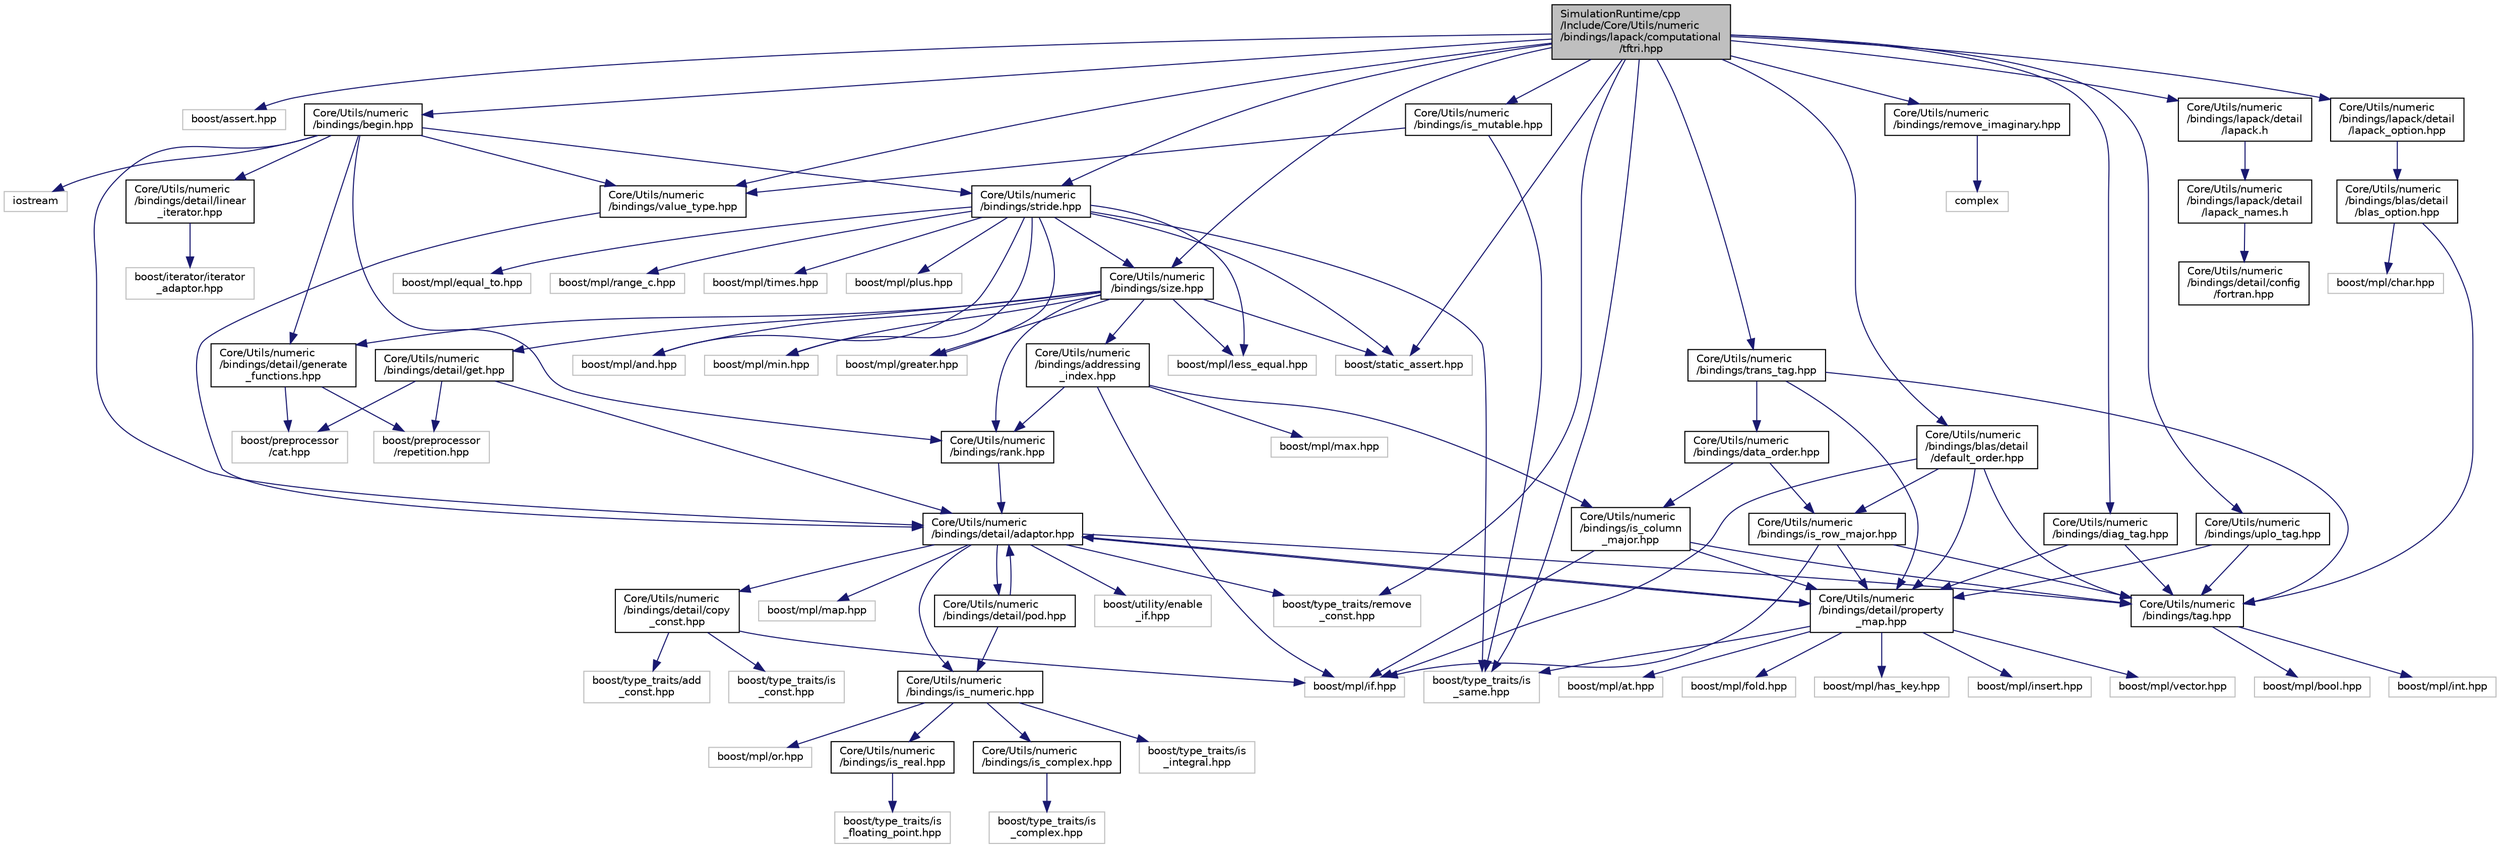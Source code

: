 digraph "SimulationRuntime/cpp/Include/Core/Utils/numeric/bindings/lapack/computational/tftri.hpp"
{
  edge [fontname="Helvetica",fontsize="10",labelfontname="Helvetica",labelfontsize="10"];
  node [fontname="Helvetica",fontsize="10",shape=record];
  Node0 [label="SimulationRuntime/cpp\l/Include/Core/Utils/numeric\l/bindings/lapack/computational\l/tftri.hpp",height=0.2,width=0.4,color="black", fillcolor="grey75", style="filled", fontcolor="black"];
  Node0 -> Node1 [color="midnightblue",fontsize="10",style="solid",fontname="Helvetica"];
  Node1 [label="boost/assert.hpp",height=0.2,width=0.4,color="grey75", fillcolor="white", style="filled"];
  Node0 -> Node2 [color="midnightblue",fontsize="10",style="solid",fontname="Helvetica"];
  Node2 [label="Core/Utils/numeric\l/bindings/begin.hpp",height=0.2,width=0.4,color="black", fillcolor="white", style="filled",URL="$d2/da9/begin_8hpp.html"];
  Node2 -> Node3 [color="midnightblue",fontsize="10",style="solid",fontname="Helvetica"];
  Node3 [label="Core/Utils/numeric\l/bindings/detail/adaptor.hpp",height=0.2,width=0.4,color="black", fillcolor="white", style="filled",URL="$da/d42/adaptor_8hpp.html"];
  Node3 -> Node4 [color="midnightblue",fontsize="10",style="solid",fontname="Helvetica"];
  Node4 [label="boost/mpl/map.hpp",height=0.2,width=0.4,color="grey75", fillcolor="white", style="filled"];
  Node3 -> Node5 [color="midnightblue",fontsize="10",style="solid",fontname="Helvetica"];
  Node5 [label="Core/Utils/numeric\l/bindings/detail/copy\l_const.hpp",height=0.2,width=0.4,color="black", fillcolor="white", style="filled",URL="$dd/d74/copy__const_8hpp.html"];
  Node5 -> Node6 [color="midnightblue",fontsize="10",style="solid",fontname="Helvetica"];
  Node6 [label="boost/mpl/if.hpp",height=0.2,width=0.4,color="grey75", fillcolor="white", style="filled"];
  Node5 -> Node7 [color="midnightblue",fontsize="10",style="solid",fontname="Helvetica"];
  Node7 [label="boost/type_traits/add\l_const.hpp",height=0.2,width=0.4,color="grey75", fillcolor="white", style="filled"];
  Node5 -> Node8 [color="midnightblue",fontsize="10",style="solid",fontname="Helvetica"];
  Node8 [label="boost/type_traits/is\l_const.hpp",height=0.2,width=0.4,color="grey75", fillcolor="white", style="filled"];
  Node3 -> Node9 [color="midnightblue",fontsize="10",style="solid",fontname="Helvetica"];
  Node9 [label="Core/Utils/numeric\l/bindings/is_numeric.hpp",height=0.2,width=0.4,color="black", fillcolor="white", style="filled",URL="$dd/d6d/is__numeric_8hpp.html"];
  Node9 -> Node10 [color="midnightblue",fontsize="10",style="solid",fontname="Helvetica"];
  Node10 [label="boost/mpl/or.hpp",height=0.2,width=0.4,color="grey75", fillcolor="white", style="filled"];
  Node9 -> Node11 [color="midnightblue",fontsize="10",style="solid",fontname="Helvetica"];
  Node11 [label="Core/Utils/numeric\l/bindings/is_real.hpp",height=0.2,width=0.4,color="black", fillcolor="white", style="filled",URL="$dc/d10/is__real_8hpp.html"];
  Node11 -> Node12 [color="midnightblue",fontsize="10",style="solid",fontname="Helvetica"];
  Node12 [label="boost/type_traits/is\l_floating_point.hpp",height=0.2,width=0.4,color="grey75", fillcolor="white", style="filled"];
  Node9 -> Node13 [color="midnightblue",fontsize="10",style="solid",fontname="Helvetica"];
  Node13 [label="Core/Utils/numeric\l/bindings/is_complex.hpp",height=0.2,width=0.4,color="black", fillcolor="white", style="filled",URL="$d6/d3e/is__complex_8hpp.html"];
  Node13 -> Node14 [color="midnightblue",fontsize="10",style="solid",fontname="Helvetica"];
  Node14 [label="boost/type_traits/is\l_complex.hpp",height=0.2,width=0.4,color="grey75", fillcolor="white", style="filled"];
  Node9 -> Node15 [color="midnightblue",fontsize="10",style="solid",fontname="Helvetica"];
  Node15 [label="boost/type_traits/is\l_integral.hpp",height=0.2,width=0.4,color="grey75", fillcolor="white", style="filled"];
  Node3 -> Node16 [color="midnightblue",fontsize="10",style="solid",fontname="Helvetica"];
  Node16 [label="Core/Utils/numeric\l/bindings/tag.hpp",height=0.2,width=0.4,color="black", fillcolor="white", style="filled",URL="$d1/d74/tag_8hpp.html"];
  Node16 -> Node17 [color="midnightblue",fontsize="10",style="solid",fontname="Helvetica"];
  Node17 [label="boost/mpl/bool.hpp",height=0.2,width=0.4,color="grey75", fillcolor="white", style="filled"];
  Node16 -> Node18 [color="midnightblue",fontsize="10",style="solid",fontname="Helvetica"];
  Node18 [label="boost/mpl/int.hpp",height=0.2,width=0.4,color="grey75", fillcolor="white", style="filled"];
  Node3 -> Node19 [color="midnightblue",fontsize="10",style="solid",fontname="Helvetica"];
  Node19 [label="boost/type_traits/remove\l_const.hpp",height=0.2,width=0.4,color="grey75", fillcolor="white", style="filled"];
  Node3 -> Node20 [color="midnightblue",fontsize="10",style="solid",fontname="Helvetica"];
  Node20 [label="boost/utility/enable\l_if.hpp",height=0.2,width=0.4,color="grey75", fillcolor="white", style="filled"];
  Node3 -> Node21 [color="midnightblue",fontsize="10",style="solid",fontname="Helvetica"];
  Node21 [label="Core/Utils/numeric\l/bindings/detail/pod.hpp",height=0.2,width=0.4,color="black", fillcolor="white", style="filled",URL="$dc/d1b/pod_8hpp.html"];
  Node21 -> Node9 [color="midnightblue",fontsize="10",style="solid",fontname="Helvetica"];
  Node21 -> Node3 [color="midnightblue",fontsize="10",style="solid",fontname="Helvetica"];
  Node3 -> Node22 [color="midnightblue",fontsize="10",style="solid",fontname="Helvetica"];
  Node22 [label="Core/Utils/numeric\l/bindings/detail/property\l_map.hpp",height=0.2,width=0.4,color="black", fillcolor="white", style="filled",URL="$d1/d1f/property__map_8hpp.html"];
  Node22 -> Node23 [color="midnightblue",fontsize="10",style="solid",fontname="Helvetica"];
  Node23 [label="boost/mpl/at.hpp",height=0.2,width=0.4,color="grey75", fillcolor="white", style="filled"];
  Node22 -> Node24 [color="midnightblue",fontsize="10",style="solid",fontname="Helvetica"];
  Node24 [label="boost/mpl/fold.hpp",height=0.2,width=0.4,color="grey75", fillcolor="white", style="filled"];
  Node22 -> Node25 [color="midnightblue",fontsize="10",style="solid",fontname="Helvetica"];
  Node25 [label="boost/mpl/has_key.hpp",height=0.2,width=0.4,color="grey75", fillcolor="white", style="filled"];
  Node22 -> Node26 [color="midnightblue",fontsize="10",style="solid",fontname="Helvetica"];
  Node26 [label="boost/mpl/insert.hpp",height=0.2,width=0.4,color="grey75", fillcolor="white", style="filled"];
  Node22 -> Node27 [color="midnightblue",fontsize="10",style="solid",fontname="Helvetica"];
  Node27 [label="boost/mpl/vector.hpp",height=0.2,width=0.4,color="grey75", fillcolor="white", style="filled"];
  Node22 -> Node3 [color="midnightblue",fontsize="10",style="solid",fontname="Helvetica"];
  Node22 -> Node28 [color="midnightblue",fontsize="10",style="solid",fontname="Helvetica"];
  Node28 [label="boost/type_traits/is\l_same.hpp",height=0.2,width=0.4,color="grey75", fillcolor="white", style="filled"];
  Node2 -> Node29 [color="midnightblue",fontsize="10",style="solid",fontname="Helvetica"];
  Node29 [label="Core/Utils/numeric\l/bindings/detail/linear\l_iterator.hpp",height=0.2,width=0.4,color="black", fillcolor="white", style="filled",URL="$d6/d8b/linear__iterator_8hpp.html"];
  Node29 -> Node30 [color="midnightblue",fontsize="10",style="solid",fontname="Helvetica"];
  Node30 [label="boost/iterator/iterator\l_adaptor.hpp",height=0.2,width=0.4,color="grey75", fillcolor="white", style="filled"];
  Node2 -> Node31 [color="midnightblue",fontsize="10",style="solid",fontname="Helvetica"];
  Node31 [label="Core/Utils/numeric\l/bindings/detail/generate\l_functions.hpp",height=0.2,width=0.4,color="black", fillcolor="white", style="filled",URL="$d5/d29/generate__functions_8hpp.html"];
  Node31 -> Node32 [color="midnightblue",fontsize="10",style="solid",fontname="Helvetica"];
  Node32 [label="boost/preprocessor\l/repetition.hpp",height=0.2,width=0.4,color="grey75", fillcolor="white", style="filled"];
  Node31 -> Node33 [color="midnightblue",fontsize="10",style="solid",fontname="Helvetica"];
  Node33 [label="boost/preprocessor\l/cat.hpp",height=0.2,width=0.4,color="grey75", fillcolor="white", style="filled"];
  Node2 -> Node34 [color="midnightblue",fontsize="10",style="solid",fontname="Helvetica"];
  Node34 [label="Core/Utils/numeric\l/bindings/rank.hpp",height=0.2,width=0.4,color="black", fillcolor="white", style="filled",URL="$d9/daf/rank_8hpp.html"];
  Node34 -> Node3 [color="midnightblue",fontsize="10",style="solid",fontname="Helvetica"];
  Node2 -> Node35 [color="midnightblue",fontsize="10",style="solid",fontname="Helvetica"];
  Node35 [label="Core/Utils/numeric\l/bindings/stride.hpp",height=0.2,width=0.4,color="black", fillcolor="white", style="filled",URL="$da/d69/stride_8hpp.html"];
  Node35 -> Node36 [color="midnightblue",fontsize="10",style="solid",fontname="Helvetica"];
  Node36 [label="Core/Utils/numeric\l/bindings/size.hpp",height=0.2,width=0.4,color="black", fillcolor="white", style="filled",URL="$d1/d10/size_8hpp.html"];
  Node36 -> Node31 [color="midnightblue",fontsize="10",style="solid",fontname="Helvetica"];
  Node36 -> Node37 [color="midnightblue",fontsize="10",style="solid",fontname="Helvetica"];
  Node37 [label="Core/Utils/numeric\l/bindings/detail/get.hpp",height=0.2,width=0.4,color="black", fillcolor="white", style="filled",URL="$dc/d95/get_8hpp.html"];
  Node37 -> Node3 [color="midnightblue",fontsize="10",style="solid",fontname="Helvetica"];
  Node37 -> Node32 [color="midnightblue",fontsize="10",style="solid",fontname="Helvetica"];
  Node37 -> Node33 [color="midnightblue",fontsize="10",style="solid",fontname="Helvetica"];
  Node36 -> Node34 [color="midnightblue",fontsize="10",style="solid",fontname="Helvetica"];
  Node36 -> Node38 [color="midnightblue",fontsize="10",style="solid",fontname="Helvetica"];
  Node38 [label="Core/Utils/numeric\l/bindings/addressing\l_index.hpp",height=0.2,width=0.4,color="black", fillcolor="white", style="filled",URL="$d0/d00/addressing__index_8hpp.html"];
  Node38 -> Node6 [color="midnightblue",fontsize="10",style="solid",fontname="Helvetica"];
  Node38 -> Node39 [color="midnightblue",fontsize="10",style="solid",fontname="Helvetica"];
  Node39 [label="boost/mpl/max.hpp",height=0.2,width=0.4,color="grey75", fillcolor="white", style="filled"];
  Node38 -> Node34 [color="midnightblue",fontsize="10",style="solid",fontname="Helvetica"];
  Node38 -> Node40 [color="midnightblue",fontsize="10",style="solid",fontname="Helvetica"];
  Node40 [label="Core/Utils/numeric\l/bindings/is_column\l_major.hpp",height=0.2,width=0.4,color="black", fillcolor="white", style="filled",URL="$d0/d99/is__column__major_8hpp.html"];
  Node40 -> Node6 [color="midnightblue",fontsize="10",style="solid",fontname="Helvetica"];
  Node40 -> Node22 [color="midnightblue",fontsize="10",style="solid",fontname="Helvetica"];
  Node40 -> Node16 [color="midnightblue",fontsize="10",style="solid",fontname="Helvetica"];
  Node36 -> Node41 [color="midnightblue",fontsize="10",style="solid",fontname="Helvetica"];
  Node41 [label="boost/mpl/and.hpp",height=0.2,width=0.4,color="grey75", fillcolor="white", style="filled"];
  Node36 -> Node42 [color="midnightblue",fontsize="10",style="solid",fontname="Helvetica"];
  Node42 [label="boost/mpl/min.hpp",height=0.2,width=0.4,color="grey75", fillcolor="white", style="filled"];
  Node36 -> Node43 [color="midnightblue",fontsize="10",style="solid",fontname="Helvetica"];
  Node43 [label="boost/mpl/greater.hpp",height=0.2,width=0.4,color="grey75", fillcolor="white", style="filled"];
  Node36 -> Node44 [color="midnightblue",fontsize="10",style="solid",fontname="Helvetica"];
  Node44 [label="boost/mpl/less_equal.hpp",height=0.2,width=0.4,color="grey75", fillcolor="white", style="filled"];
  Node36 -> Node45 [color="midnightblue",fontsize="10",style="solid",fontname="Helvetica"];
  Node45 [label="boost/static_assert.hpp",height=0.2,width=0.4,color="grey75", fillcolor="white", style="filled"];
  Node35 -> Node42 [color="midnightblue",fontsize="10",style="solid",fontname="Helvetica"];
  Node35 -> Node41 [color="midnightblue",fontsize="10",style="solid",fontname="Helvetica"];
  Node35 -> Node44 [color="midnightblue",fontsize="10",style="solid",fontname="Helvetica"];
  Node35 -> Node46 [color="midnightblue",fontsize="10",style="solid",fontname="Helvetica"];
  Node46 [label="boost/mpl/equal_to.hpp",height=0.2,width=0.4,color="grey75", fillcolor="white", style="filled"];
  Node35 -> Node47 [color="midnightblue",fontsize="10",style="solid",fontname="Helvetica"];
  Node47 [label="boost/mpl/range_c.hpp",height=0.2,width=0.4,color="grey75", fillcolor="white", style="filled"];
  Node35 -> Node48 [color="midnightblue",fontsize="10",style="solid",fontname="Helvetica"];
  Node48 [label="boost/mpl/times.hpp",height=0.2,width=0.4,color="grey75", fillcolor="white", style="filled"];
  Node35 -> Node43 [color="midnightblue",fontsize="10",style="solid",fontname="Helvetica"];
  Node35 -> Node49 [color="midnightblue",fontsize="10",style="solid",fontname="Helvetica"];
  Node49 [label="boost/mpl/plus.hpp",height=0.2,width=0.4,color="grey75", fillcolor="white", style="filled"];
  Node35 -> Node28 [color="midnightblue",fontsize="10",style="solid",fontname="Helvetica"];
  Node35 -> Node45 [color="midnightblue",fontsize="10",style="solid",fontname="Helvetica"];
  Node2 -> Node50 [color="midnightblue",fontsize="10",style="solid",fontname="Helvetica"];
  Node50 [label="Core/Utils/numeric\l/bindings/value_type.hpp",height=0.2,width=0.4,color="black", fillcolor="white", style="filled",URL="$d9/d9c/value__type_8hpp.html"];
  Node50 -> Node3 [color="midnightblue",fontsize="10",style="solid",fontname="Helvetica"];
  Node2 -> Node51 [color="midnightblue",fontsize="10",style="solid",fontname="Helvetica"];
  Node51 [label="iostream",height=0.2,width=0.4,color="grey75", fillcolor="white", style="filled"];
  Node0 -> Node52 [color="midnightblue",fontsize="10",style="solid",fontname="Helvetica"];
  Node52 [label="Core/Utils/numeric\l/bindings/blas/detail\l/default_order.hpp",height=0.2,width=0.4,color="black", fillcolor="white", style="filled",URL="$de/d46/default__order_8hpp.html"];
  Node52 -> Node6 [color="midnightblue",fontsize="10",style="solid",fontname="Helvetica"];
  Node52 -> Node53 [color="midnightblue",fontsize="10",style="solid",fontname="Helvetica"];
  Node53 [label="Core/Utils/numeric\l/bindings/is_row_major.hpp",height=0.2,width=0.4,color="black", fillcolor="white", style="filled",URL="$df/dc4/is__row__major_8hpp.html"];
  Node53 -> Node6 [color="midnightblue",fontsize="10",style="solid",fontname="Helvetica"];
  Node53 -> Node22 [color="midnightblue",fontsize="10",style="solid",fontname="Helvetica"];
  Node53 -> Node16 [color="midnightblue",fontsize="10",style="solid",fontname="Helvetica"];
  Node52 -> Node16 [color="midnightblue",fontsize="10",style="solid",fontname="Helvetica"];
  Node52 -> Node22 [color="midnightblue",fontsize="10",style="solid",fontname="Helvetica"];
  Node0 -> Node54 [color="midnightblue",fontsize="10",style="solid",fontname="Helvetica"];
  Node54 [label="Core/Utils/numeric\l/bindings/diag_tag.hpp",height=0.2,width=0.4,color="black", fillcolor="white", style="filled",URL="$d4/d29/diag__tag_8hpp.html"];
  Node54 -> Node16 [color="midnightblue",fontsize="10",style="solid",fontname="Helvetica"];
  Node54 -> Node22 [color="midnightblue",fontsize="10",style="solid",fontname="Helvetica"];
  Node0 -> Node55 [color="midnightblue",fontsize="10",style="solid",fontname="Helvetica"];
  Node55 [label="Core/Utils/numeric\l/bindings/is_mutable.hpp",height=0.2,width=0.4,color="black", fillcolor="white", style="filled",URL="$db/dbf/is__mutable_8hpp.html"];
  Node55 -> Node28 [color="midnightblue",fontsize="10",style="solid",fontname="Helvetica"];
  Node55 -> Node50 [color="midnightblue",fontsize="10",style="solid",fontname="Helvetica"];
  Node0 -> Node56 [color="midnightblue",fontsize="10",style="solid",fontname="Helvetica"];
  Node56 [label="Core/Utils/numeric\l/bindings/remove_imaginary.hpp",height=0.2,width=0.4,color="black", fillcolor="white", style="filled",URL="$dd/de8/remove__imaginary_8hpp.html"];
  Node56 -> Node57 [color="midnightblue",fontsize="10",style="solid",fontname="Helvetica"];
  Node57 [label="complex",height=0.2,width=0.4,color="grey75", fillcolor="white", style="filled"];
  Node0 -> Node36 [color="midnightblue",fontsize="10",style="solid",fontname="Helvetica"];
  Node0 -> Node35 [color="midnightblue",fontsize="10",style="solid",fontname="Helvetica"];
  Node0 -> Node58 [color="midnightblue",fontsize="10",style="solid",fontname="Helvetica"];
  Node58 [label="Core/Utils/numeric\l/bindings/trans_tag.hpp",height=0.2,width=0.4,color="black", fillcolor="white", style="filled",URL="$d1/d3f/trans__tag_8hpp.html"];
  Node58 -> Node59 [color="midnightblue",fontsize="10",style="solid",fontname="Helvetica"];
  Node59 [label="Core/Utils/numeric\l/bindings/data_order.hpp",height=0.2,width=0.4,color="black", fillcolor="white", style="filled",URL="$da/d57/data__order_8hpp.html"];
  Node59 -> Node40 [color="midnightblue",fontsize="10",style="solid",fontname="Helvetica"];
  Node59 -> Node53 [color="midnightblue",fontsize="10",style="solid",fontname="Helvetica"];
  Node58 -> Node16 [color="midnightblue",fontsize="10",style="solid",fontname="Helvetica"];
  Node58 -> Node22 [color="midnightblue",fontsize="10",style="solid",fontname="Helvetica"];
  Node0 -> Node60 [color="midnightblue",fontsize="10",style="solid",fontname="Helvetica"];
  Node60 [label="Core/Utils/numeric\l/bindings/uplo_tag.hpp",height=0.2,width=0.4,color="black", fillcolor="white", style="filled",URL="$db/d2e/uplo__tag_8hpp.html"];
  Node60 -> Node16 [color="midnightblue",fontsize="10",style="solid",fontname="Helvetica"];
  Node60 -> Node22 [color="midnightblue",fontsize="10",style="solid",fontname="Helvetica"];
  Node0 -> Node50 [color="midnightblue",fontsize="10",style="solid",fontname="Helvetica"];
  Node0 -> Node45 [color="midnightblue",fontsize="10",style="solid",fontname="Helvetica"];
  Node0 -> Node28 [color="midnightblue",fontsize="10",style="solid",fontname="Helvetica"];
  Node0 -> Node19 [color="midnightblue",fontsize="10",style="solid",fontname="Helvetica"];
  Node0 -> Node61 [color="midnightblue",fontsize="10",style="solid",fontname="Helvetica"];
  Node61 [label="Core/Utils/numeric\l/bindings/lapack/detail\l/lapack.h",height=0.2,width=0.4,color="black", fillcolor="white", style="filled",URL="$d4/dc8/_simulation_runtime_2cpp_2_include_2_core_2_utils_2numeric_2bindings_2lapack_2detail_2_lapack_8h.html"];
  Node61 -> Node62 [color="midnightblue",fontsize="10",style="solid",fontname="Helvetica"];
  Node62 [label="Core/Utils/numeric\l/bindings/lapack/detail\l/lapack_names.h",height=0.2,width=0.4,color="black", fillcolor="white", style="filled",URL="$df/d45/lapack__names_8h.html"];
  Node62 -> Node63 [color="midnightblue",fontsize="10",style="solid",fontname="Helvetica"];
  Node63 [label="Core/Utils/numeric\l/bindings/detail/config\l/fortran.hpp",height=0.2,width=0.4,color="black", fillcolor="white", style="filled",URL="$d5/dd3/fortran_8hpp.html"];
  Node0 -> Node64 [color="midnightblue",fontsize="10",style="solid",fontname="Helvetica"];
  Node64 [label="Core/Utils/numeric\l/bindings/lapack/detail\l/lapack_option.hpp",height=0.2,width=0.4,color="black", fillcolor="white", style="filled",URL="$dc/d84/lapack__option_8hpp.html"];
  Node64 -> Node65 [color="midnightblue",fontsize="10",style="solid",fontname="Helvetica"];
  Node65 [label="Core/Utils/numeric\l/bindings/blas/detail\l/blas_option.hpp",height=0.2,width=0.4,color="black", fillcolor="white", style="filled",URL="$da/d5f/blas__option_8hpp.html"];
  Node65 -> Node66 [color="midnightblue",fontsize="10",style="solid",fontname="Helvetica"];
  Node66 [label="boost/mpl/char.hpp",height=0.2,width=0.4,color="grey75", fillcolor="white", style="filled"];
  Node65 -> Node16 [color="midnightblue",fontsize="10",style="solid",fontname="Helvetica"];
}

